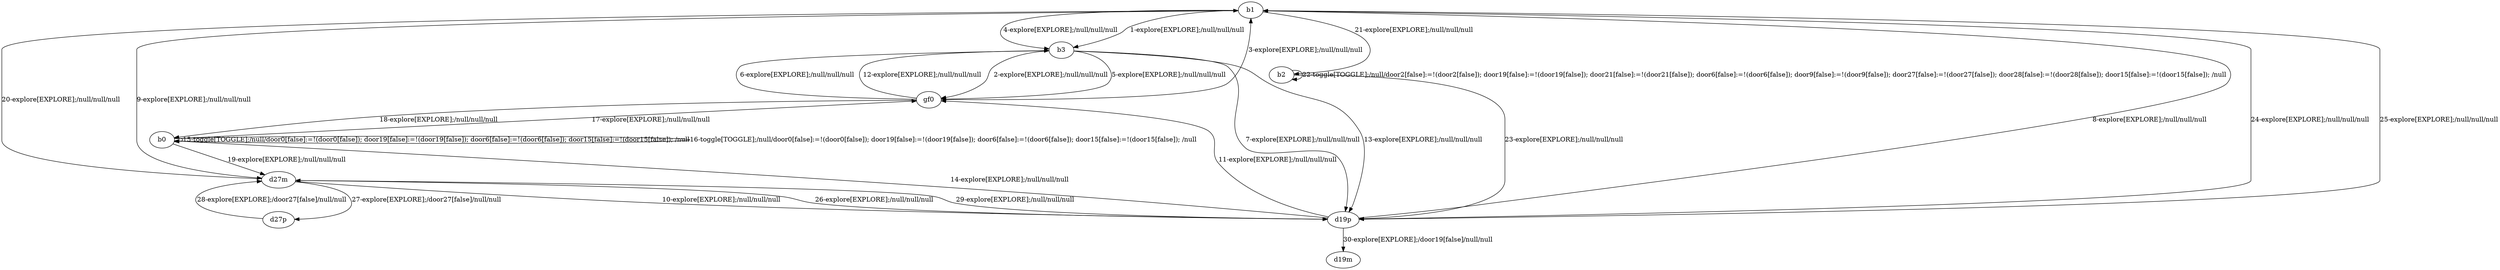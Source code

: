 # Total number of goals covered by this test: 1
# d27p --> d27m

digraph g {
"b1" -> "b3" [label = "1-explore[EXPLORE];/null/null/null"];
"b3" -> "gf0" [label = "2-explore[EXPLORE];/null/null/null"];
"gf0" -> "b1" [label = "3-explore[EXPLORE];/null/null/null"];
"b1" -> "b3" [label = "4-explore[EXPLORE];/null/null/null"];
"b3" -> "gf0" [label = "5-explore[EXPLORE];/null/null/null"];
"gf0" -> "b3" [label = "6-explore[EXPLORE];/null/null/null"];
"b3" -> "d19p" [label = "7-explore[EXPLORE];/null/null/null"];
"d19p" -> "b1" [label = "8-explore[EXPLORE];/null/null/null"];
"b1" -> "d27m" [label = "9-explore[EXPLORE];/null/null/null"];
"d27m" -> "d19p" [label = "10-explore[EXPLORE];/null/null/null"];
"d19p" -> "gf0" [label = "11-explore[EXPLORE];/null/null/null"];
"gf0" -> "b3" [label = "12-explore[EXPLORE];/null/null/null"];
"b3" -> "d19p" [label = "13-explore[EXPLORE];/null/null/null"];
"d19p" -> "b0" [label = "14-explore[EXPLORE];/null/null/null"];
"b0" -> "b0" [label = "15-toggle[TOGGLE];/null/door0[false]:=!(door0[false]); door19[false]:=!(door19[false]); door6[false]:=!(door6[false]); door15[false]:=!(door15[false]); /null"];
"b0" -> "b0" [label = "16-toggle[TOGGLE];/null/door0[false]:=!(door0[false]); door19[false]:=!(door19[false]); door6[false]:=!(door6[false]); door15[false]:=!(door15[false]); /null"];
"b0" -> "gf0" [label = "17-explore[EXPLORE];/null/null/null"];
"gf0" -> "b0" [label = "18-explore[EXPLORE];/null/null/null"];
"b0" -> "d27m" [label = "19-explore[EXPLORE];/null/null/null"];
"d27m" -> "b1" [label = "20-explore[EXPLORE];/null/null/null"];
"b1" -> "b2" [label = "21-explore[EXPLORE];/null/null/null"];
"b2" -> "b2" [label = "22-toggle[TOGGLE];/null/door2[false]:=!(door2[false]); door19[false]:=!(door19[false]); door21[false]:=!(door21[false]); door6[false]:=!(door6[false]); door9[false]:=!(door9[false]); door27[false]:=!(door27[false]); door28[false]:=!(door28[false]); door15[false]:=!(door15[false]); /null"];
"b2" -> "d19p" [label = "23-explore[EXPLORE];/null/null/null"];
"d19p" -> "b1" [label = "24-explore[EXPLORE];/null/null/null"];
"b1" -> "d19p" [label = "25-explore[EXPLORE];/null/null/null"];
"d19p" -> "d27m" [label = "26-explore[EXPLORE];/null/null/null"];
"d27m" -> "d27p" [label = "27-explore[EXPLORE];/door27[false]/null/null"];
"d27p" -> "d27m" [label = "28-explore[EXPLORE];/door27[false]/null/null"];
"d27m" -> "d19p" [label = "29-explore[EXPLORE];/null/null/null"];
"d19p" -> "d19m" [label = "30-explore[EXPLORE];/door19[false]/null/null"];
}